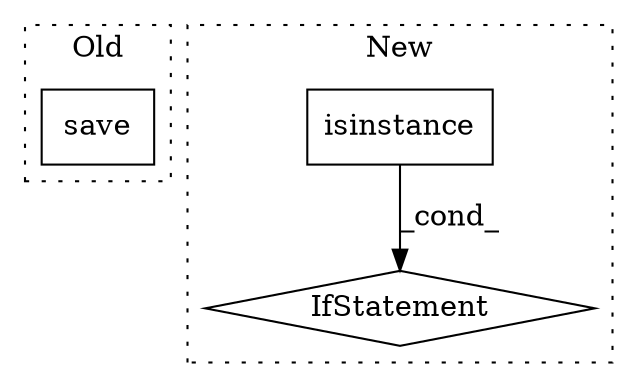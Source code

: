digraph G {
subgraph cluster0 {
1 [label="save" a="32" s="6880" l="6" shape="box"];
label = "Old";
style="dotted";
}
subgraph cluster1 {
2 [label="isinstance" a="32" s="7297,7335" l="11,1" shape="box"];
3 [label="IfStatement" a="25" s="7293,7336" l="4,2" shape="diamond"];
label = "New";
style="dotted";
}
2 -> 3 [label="_cond_"];
}